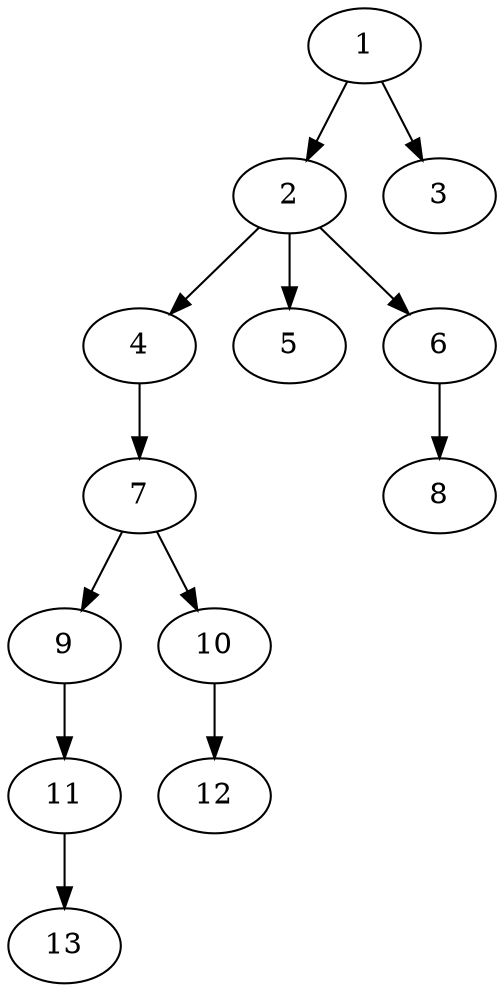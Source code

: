 // DAG (tier=1-easy, mode=data, n=13, ccr=0.303, fat=0.451, density=0.267, regular=0.603, jump=0.041, mindata=1048576, maxdata=8388608)
// DAG automatically generated by daggen at Sun Aug 24 16:33:33 2025
// /home/ermia/Project/Environments/daggen/bin/daggen --dot --ccr 0.303 --fat 0.451 --regular 0.603 --density 0.267 --jump 0.041 --mindata 1048576 --maxdata 8388608 -n 13 
digraph G {
  1 [size="5064574341853778", alpha="0.18", expect_size="2532287170926889"]
  1 -> 2 [size ="9195667587072"]
  1 -> 3 [size ="9195667587072"]
  2 [size="468561525854961664000", alpha="0.10", expect_size="234280762927480832000"]
  2 -> 4 [size ="482615282892800"]
  2 -> 5 [size ="482615282892800"]
  2 -> 6 [size ="482615282892800"]
  3 [size="102482207133663232000", alpha="0.15", expect_size="51241103566831616000"]
  4 [size="27738889711221100", alpha="0.16", expect_size="13869444855610550"]
  4 -> 7 [size ="22042250313728"]
  5 [size="178467611296497376", alpha="0.13", expect_size="89233805648248688"]
  6 [size="31068121603244032000", alpha="0.18", expect_size="15534060801622016000"]
  6 -> 8 [size ="79061791539200"]
  7 [size="460004290144632", alpha="0.05", expect_size="230002145072316"]
  7 -> 9 [size ="13572633526272"]
  7 -> 10 [size ="13572633526272"]
  8 [size="6451381846410469", alpha="0.14", expect_size="3225690923205234"]
  9 [size="113660147418002960", alpha="0.05", expect_size="56830073709001480"]
  9 -> 11 [size ="93467917156352"]
  10 [size="10171739761830112", alpha="0.03", expect_size="5085869880915056"]
  10 -> 12 [size ="284142285619200"]
  11 [size="334629895367126656", alpha="0.10", expect_size="167314947683563328"]
  11 -> 13 [size ="129231749120000"]
  12 [size="5254294526980766", alpha="0.11", expect_size="2627147263490383"]
  13 [size="394294656105178988544", alpha="0.03", expect_size="197147328052589494272"]
}